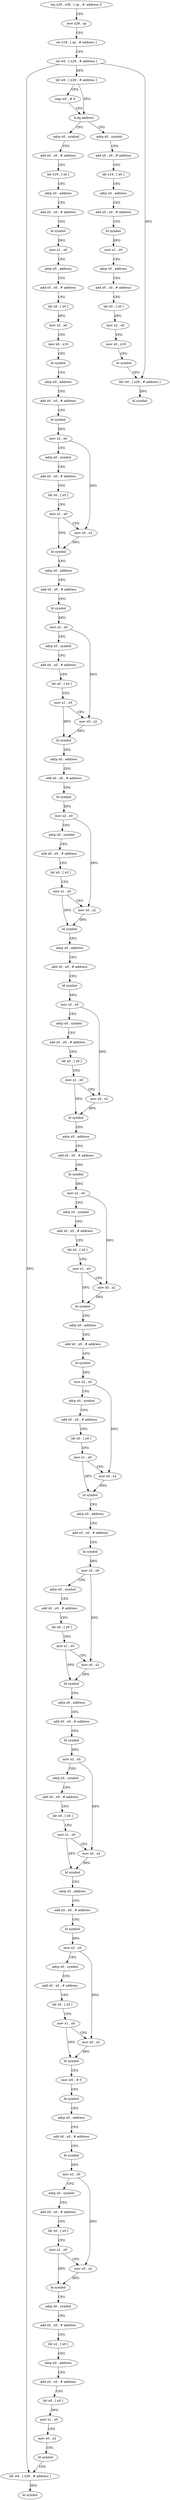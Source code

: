 digraph "func" {
"4241472" [label = "stp x29 , x30 , [ sp , #- address ]!" ]
"4241476" [label = "mov x29 , sp" ]
"4241480" [label = "str x19 , [ sp , # address ]" ]
"4241484" [label = "str w0 , [ x29 , # address ]" ]
"4241488" [label = "ldr w0 , [ x29 , # address ]" ]
"4241492" [label = "cmp w0 , # 0" ]
"4241496" [label = "b.eq address" ]
"4241560" [label = "adrp x0 , symbol" ]
"4241500" [label = "adrp x0 , symbol" ]
"4241564" [label = "add x0 , x0 , # address" ]
"4241568" [label = "ldr x19 , [ x0 ]" ]
"4241572" [label = "adrp x0 , address" ]
"4241576" [label = "add x0 , x0 , # address" ]
"4241580" [label = "bl symbol" ]
"4241584" [label = "mov x1 , x0" ]
"4241588" [label = "adrp x0 , address" ]
"4241592" [label = "add x0 , x0 , # address" ]
"4241596" [label = "ldr x0 , [ x0 ]" ]
"4241600" [label = "mov x2 , x0" ]
"4241604" [label = "mov x0 , x19" ]
"4241608" [label = "bl symbol" ]
"4241612" [label = "adrp x0 , address" ]
"4241616" [label = "add x0 , x0 , # address" ]
"4241620" [label = "bl symbol" ]
"4241624" [label = "mov x2 , x0" ]
"4241628" [label = "adrp x0 , symbol" ]
"4241632" [label = "add x0 , x0 , # address" ]
"4241636" [label = "ldr x0 , [ x0 ]" ]
"4241640" [label = "mov x1 , x0" ]
"4241644" [label = "mov x0 , x2" ]
"4241648" [label = "bl symbol" ]
"4241652" [label = "adrp x0 , address" ]
"4241656" [label = "add x0 , x0 , # address" ]
"4241660" [label = "bl symbol" ]
"4241664" [label = "mov x2 , x0" ]
"4241668" [label = "adrp x0 , symbol" ]
"4241672" [label = "add x0 , x0 , # address" ]
"4241676" [label = "ldr x0 , [ x0 ]" ]
"4241680" [label = "mov x1 , x0" ]
"4241684" [label = "mov x0 , x2" ]
"4241688" [label = "bl symbol" ]
"4241692" [label = "adrp x0 , address" ]
"4241696" [label = "add x0 , x0 , # address" ]
"4241700" [label = "bl symbol" ]
"4241704" [label = "mov x2 , x0" ]
"4241708" [label = "adrp x0 , symbol" ]
"4241712" [label = "add x0 , x0 , # address" ]
"4241716" [label = "ldr x0 , [ x0 ]" ]
"4241720" [label = "mov x1 , x0" ]
"4241724" [label = "mov x0 , x2" ]
"4241728" [label = "bl symbol" ]
"4241732" [label = "adrp x0 , address" ]
"4241736" [label = "add x0 , x0 , # address" ]
"4241740" [label = "bl symbol" ]
"4241744" [label = "mov x2 , x0" ]
"4241748" [label = "adrp x0 , symbol" ]
"4241752" [label = "add x0 , x0 , # address" ]
"4241756" [label = "ldr x0 , [ x0 ]" ]
"4241760" [label = "mov x1 , x0" ]
"4241764" [label = "mov x0 , x2" ]
"4241768" [label = "bl symbol" ]
"4241772" [label = "adrp x0 , address" ]
"4241776" [label = "add x0 , x0 , # address" ]
"4241780" [label = "bl symbol" ]
"4241784" [label = "mov x2 , x0" ]
"4241788" [label = "adrp x0 , symbol" ]
"4241792" [label = "add x0 , x0 , # address" ]
"4241796" [label = "ldr x0 , [ x0 ]" ]
"4241800" [label = "mov x1 , x0" ]
"4241804" [label = "mov x0 , x2" ]
"4241808" [label = "bl symbol" ]
"4241812" [label = "adrp x0 , address" ]
"4241816" [label = "add x0 , x0 , # address" ]
"4241820" [label = "bl symbol" ]
"4241824" [label = "mov x2 , x0" ]
"4241828" [label = "adrp x0 , symbol" ]
"4241832" [label = "add x0 , x0 , # address" ]
"4241836" [label = "ldr x0 , [ x0 ]" ]
"4241840" [label = "mov x1 , x0" ]
"4241844" [label = "mov x0 , x2" ]
"4241848" [label = "bl symbol" ]
"4241852" [label = "adrp x0 , address" ]
"4241856" [label = "add x0 , x0 , # address" ]
"4241860" [label = "bl symbol" ]
"4241864" [label = "mov x2 , x0" ]
"4241868" [label = "adrp x0 , symbol" ]
"4241872" [label = "add x0 , x0 , # address" ]
"4241876" [label = "ldr x0 , [ x0 ]" ]
"4241880" [label = "mov x1 , x0" ]
"4241884" [label = "mov x0 , x2" ]
"4241888" [label = "bl symbol" ]
"4241892" [label = "adrp x0 , address" ]
"4241896" [label = "add x0 , x0 , # address" ]
"4241900" [label = "bl symbol" ]
"4241904" [label = "mov x2 , x0" ]
"4241908" [label = "adrp x0 , symbol" ]
"4241912" [label = "add x0 , x0 , # address" ]
"4241916" [label = "ldr x0 , [ x0 ]" ]
"4241920" [label = "mov x1 , x0" ]
"4241924" [label = "mov x0 , x2" ]
"4241928" [label = "bl symbol" ]
"4241932" [label = "adrp x0 , address" ]
"4241936" [label = "add x0 , x0 , # address" ]
"4241940" [label = "bl symbol" ]
"4241944" [label = "mov x2 , x0" ]
"4241948" [label = "adrp x0 , symbol" ]
"4241952" [label = "add x0 , x0 , # address" ]
"4241956" [label = "ldr x0 , [ x0 ]" ]
"4241960" [label = "mov x1 , x0" ]
"4241964" [label = "mov x0 , x2" ]
"4241968" [label = "bl symbol" ]
"4241972" [label = "mov w0 , # 0" ]
"4241976" [label = "bl symbol" ]
"4241980" [label = "adrp x0 , address" ]
"4241984" [label = "add x0 , x0 , # address" ]
"4241988" [label = "bl symbol" ]
"4241992" [label = "mov x2 , x0" ]
"4241996" [label = "adrp x0 , symbol" ]
"4242000" [label = "add x0 , x0 , # address" ]
"4242004" [label = "ldr x0 , [ x0 ]" ]
"4242008" [label = "mov x1 , x0" ]
"4242012" [label = "mov x0 , x2" ]
"4242016" [label = "bl symbol" ]
"4242020" [label = "adrp x0 , symbol" ]
"4242024" [label = "add x0 , x0 , # address" ]
"4242028" [label = "ldr x2 , [ x0 ]" ]
"4242032" [label = "adrp x0 , address" ]
"4242036" [label = "add x0 , x0 , # address" ]
"4242040" [label = "ldr x0 , [ x0 ]" ]
"4242044" [label = "mov x1 , x0" ]
"4242048" [label = "mov x0 , x2" ]
"4242052" [label = "bl symbol" ]
"4242056" [label = "ldr w0 , [ x29 , # address ]" ]
"4242060" [label = "bl symbol" ]
"4241504" [label = "add x0 , x0 , # address" ]
"4241508" [label = "ldr x19 , [ x0 ]" ]
"4241512" [label = "adrp x0 , address" ]
"4241516" [label = "add x0 , x0 , # address" ]
"4241520" [label = "bl symbol" ]
"4241524" [label = "mov x1 , x0" ]
"4241528" [label = "adrp x0 , address" ]
"4241532" [label = "add x0 , x0 , # address" ]
"4241536" [label = "ldr x0 , [ x0 ]" ]
"4241540" [label = "mov x2 , x0" ]
"4241544" [label = "mov x0 , x19" ]
"4241548" [label = "bl symbol" ]
"4241552" [label = "ldr w0 , [ x29 , # address ]" ]
"4241556" [label = "bl symbol" ]
"4241472" -> "4241476" [ label = "CFG" ]
"4241476" -> "4241480" [ label = "CFG" ]
"4241480" -> "4241484" [ label = "CFG" ]
"4241484" -> "4241488" [ label = "DFG" ]
"4241484" -> "4242056" [ label = "DFG" ]
"4241484" -> "4241552" [ label = "DFG" ]
"4241488" -> "4241492" [ label = "CFG" ]
"4241488" -> "4241496" [ label = "DFG" ]
"4241492" -> "4241496" [ label = "CFG" ]
"4241496" -> "4241560" [ label = "CFG" ]
"4241496" -> "4241500" [ label = "CFG" ]
"4241560" -> "4241564" [ label = "CFG" ]
"4241500" -> "4241504" [ label = "CFG" ]
"4241564" -> "4241568" [ label = "CFG" ]
"4241568" -> "4241572" [ label = "CFG" ]
"4241572" -> "4241576" [ label = "CFG" ]
"4241576" -> "4241580" [ label = "CFG" ]
"4241580" -> "4241584" [ label = "DFG" ]
"4241584" -> "4241588" [ label = "CFG" ]
"4241588" -> "4241592" [ label = "CFG" ]
"4241592" -> "4241596" [ label = "CFG" ]
"4241596" -> "4241600" [ label = "DFG" ]
"4241600" -> "4241604" [ label = "CFG" ]
"4241604" -> "4241608" [ label = "CFG" ]
"4241608" -> "4241612" [ label = "CFG" ]
"4241612" -> "4241616" [ label = "CFG" ]
"4241616" -> "4241620" [ label = "CFG" ]
"4241620" -> "4241624" [ label = "DFG" ]
"4241624" -> "4241628" [ label = "CFG" ]
"4241624" -> "4241644" [ label = "DFG" ]
"4241628" -> "4241632" [ label = "CFG" ]
"4241632" -> "4241636" [ label = "CFG" ]
"4241636" -> "4241640" [ label = "CFG" ]
"4241640" -> "4241644" [ label = "CFG" ]
"4241640" -> "4241648" [ label = "DFG" ]
"4241644" -> "4241648" [ label = "DFG" ]
"4241648" -> "4241652" [ label = "CFG" ]
"4241652" -> "4241656" [ label = "CFG" ]
"4241656" -> "4241660" [ label = "CFG" ]
"4241660" -> "4241664" [ label = "DFG" ]
"4241664" -> "4241668" [ label = "CFG" ]
"4241664" -> "4241684" [ label = "DFG" ]
"4241668" -> "4241672" [ label = "CFG" ]
"4241672" -> "4241676" [ label = "CFG" ]
"4241676" -> "4241680" [ label = "CFG" ]
"4241680" -> "4241684" [ label = "CFG" ]
"4241680" -> "4241688" [ label = "DFG" ]
"4241684" -> "4241688" [ label = "DFG" ]
"4241688" -> "4241692" [ label = "CFG" ]
"4241692" -> "4241696" [ label = "CFG" ]
"4241696" -> "4241700" [ label = "CFG" ]
"4241700" -> "4241704" [ label = "DFG" ]
"4241704" -> "4241708" [ label = "CFG" ]
"4241704" -> "4241724" [ label = "DFG" ]
"4241708" -> "4241712" [ label = "CFG" ]
"4241712" -> "4241716" [ label = "CFG" ]
"4241716" -> "4241720" [ label = "CFG" ]
"4241720" -> "4241724" [ label = "CFG" ]
"4241720" -> "4241728" [ label = "DFG" ]
"4241724" -> "4241728" [ label = "DFG" ]
"4241728" -> "4241732" [ label = "CFG" ]
"4241732" -> "4241736" [ label = "CFG" ]
"4241736" -> "4241740" [ label = "CFG" ]
"4241740" -> "4241744" [ label = "DFG" ]
"4241744" -> "4241748" [ label = "CFG" ]
"4241744" -> "4241764" [ label = "DFG" ]
"4241748" -> "4241752" [ label = "CFG" ]
"4241752" -> "4241756" [ label = "CFG" ]
"4241756" -> "4241760" [ label = "CFG" ]
"4241760" -> "4241764" [ label = "CFG" ]
"4241760" -> "4241768" [ label = "DFG" ]
"4241764" -> "4241768" [ label = "DFG" ]
"4241768" -> "4241772" [ label = "CFG" ]
"4241772" -> "4241776" [ label = "CFG" ]
"4241776" -> "4241780" [ label = "CFG" ]
"4241780" -> "4241784" [ label = "DFG" ]
"4241784" -> "4241788" [ label = "CFG" ]
"4241784" -> "4241804" [ label = "DFG" ]
"4241788" -> "4241792" [ label = "CFG" ]
"4241792" -> "4241796" [ label = "CFG" ]
"4241796" -> "4241800" [ label = "CFG" ]
"4241800" -> "4241804" [ label = "CFG" ]
"4241800" -> "4241808" [ label = "DFG" ]
"4241804" -> "4241808" [ label = "DFG" ]
"4241808" -> "4241812" [ label = "CFG" ]
"4241812" -> "4241816" [ label = "CFG" ]
"4241816" -> "4241820" [ label = "CFG" ]
"4241820" -> "4241824" [ label = "DFG" ]
"4241824" -> "4241828" [ label = "CFG" ]
"4241824" -> "4241844" [ label = "DFG" ]
"4241828" -> "4241832" [ label = "CFG" ]
"4241832" -> "4241836" [ label = "CFG" ]
"4241836" -> "4241840" [ label = "CFG" ]
"4241840" -> "4241844" [ label = "CFG" ]
"4241840" -> "4241848" [ label = "DFG" ]
"4241844" -> "4241848" [ label = "DFG" ]
"4241848" -> "4241852" [ label = "CFG" ]
"4241852" -> "4241856" [ label = "CFG" ]
"4241856" -> "4241860" [ label = "CFG" ]
"4241860" -> "4241864" [ label = "DFG" ]
"4241864" -> "4241868" [ label = "CFG" ]
"4241864" -> "4241884" [ label = "DFG" ]
"4241868" -> "4241872" [ label = "CFG" ]
"4241872" -> "4241876" [ label = "CFG" ]
"4241876" -> "4241880" [ label = "CFG" ]
"4241880" -> "4241884" [ label = "CFG" ]
"4241880" -> "4241888" [ label = "DFG" ]
"4241884" -> "4241888" [ label = "DFG" ]
"4241888" -> "4241892" [ label = "CFG" ]
"4241892" -> "4241896" [ label = "CFG" ]
"4241896" -> "4241900" [ label = "CFG" ]
"4241900" -> "4241904" [ label = "DFG" ]
"4241904" -> "4241908" [ label = "CFG" ]
"4241904" -> "4241924" [ label = "DFG" ]
"4241908" -> "4241912" [ label = "CFG" ]
"4241912" -> "4241916" [ label = "CFG" ]
"4241916" -> "4241920" [ label = "CFG" ]
"4241920" -> "4241924" [ label = "CFG" ]
"4241920" -> "4241928" [ label = "DFG" ]
"4241924" -> "4241928" [ label = "DFG" ]
"4241928" -> "4241932" [ label = "CFG" ]
"4241932" -> "4241936" [ label = "CFG" ]
"4241936" -> "4241940" [ label = "CFG" ]
"4241940" -> "4241944" [ label = "DFG" ]
"4241944" -> "4241948" [ label = "CFG" ]
"4241944" -> "4241964" [ label = "DFG" ]
"4241948" -> "4241952" [ label = "CFG" ]
"4241952" -> "4241956" [ label = "CFG" ]
"4241956" -> "4241960" [ label = "CFG" ]
"4241960" -> "4241964" [ label = "CFG" ]
"4241960" -> "4241968" [ label = "DFG" ]
"4241964" -> "4241968" [ label = "DFG" ]
"4241968" -> "4241972" [ label = "CFG" ]
"4241972" -> "4241976" [ label = "CFG" ]
"4241976" -> "4241980" [ label = "CFG" ]
"4241980" -> "4241984" [ label = "CFG" ]
"4241984" -> "4241988" [ label = "CFG" ]
"4241988" -> "4241992" [ label = "DFG" ]
"4241992" -> "4241996" [ label = "CFG" ]
"4241992" -> "4242012" [ label = "DFG" ]
"4241996" -> "4242000" [ label = "CFG" ]
"4242000" -> "4242004" [ label = "CFG" ]
"4242004" -> "4242008" [ label = "CFG" ]
"4242008" -> "4242012" [ label = "CFG" ]
"4242008" -> "4242016" [ label = "DFG" ]
"4242012" -> "4242016" [ label = "DFG" ]
"4242016" -> "4242020" [ label = "CFG" ]
"4242020" -> "4242024" [ label = "CFG" ]
"4242024" -> "4242028" [ label = "CFG" ]
"4242028" -> "4242032" [ label = "CFG" ]
"4242032" -> "4242036" [ label = "CFG" ]
"4242036" -> "4242040" [ label = "CFG" ]
"4242040" -> "4242044" [ label = "DFG" ]
"4242044" -> "4242048" [ label = "CFG" ]
"4242048" -> "4242052" [ label = "CFG" ]
"4242052" -> "4242056" [ label = "CFG" ]
"4242056" -> "4242060" [ label = "DFG" ]
"4241504" -> "4241508" [ label = "CFG" ]
"4241508" -> "4241512" [ label = "CFG" ]
"4241512" -> "4241516" [ label = "CFG" ]
"4241516" -> "4241520" [ label = "CFG" ]
"4241520" -> "4241524" [ label = "DFG" ]
"4241524" -> "4241528" [ label = "CFG" ]
"4241528" -> "4241532" [ label = "CFG" ]
"4241532" -> "4241536" [ label = "CFG" ]
"4241536" -> "4241540" [ label = "DFG" ]
"4241540" -> "4241544" [ label = "CFG" ]
"4241544" -> "4241548" [ label = "CFG" ]
"4241548" -> "4241552" [ label = "CFG" ]
"4241552" -> "4241556" [ label = "DFG" ]
}
